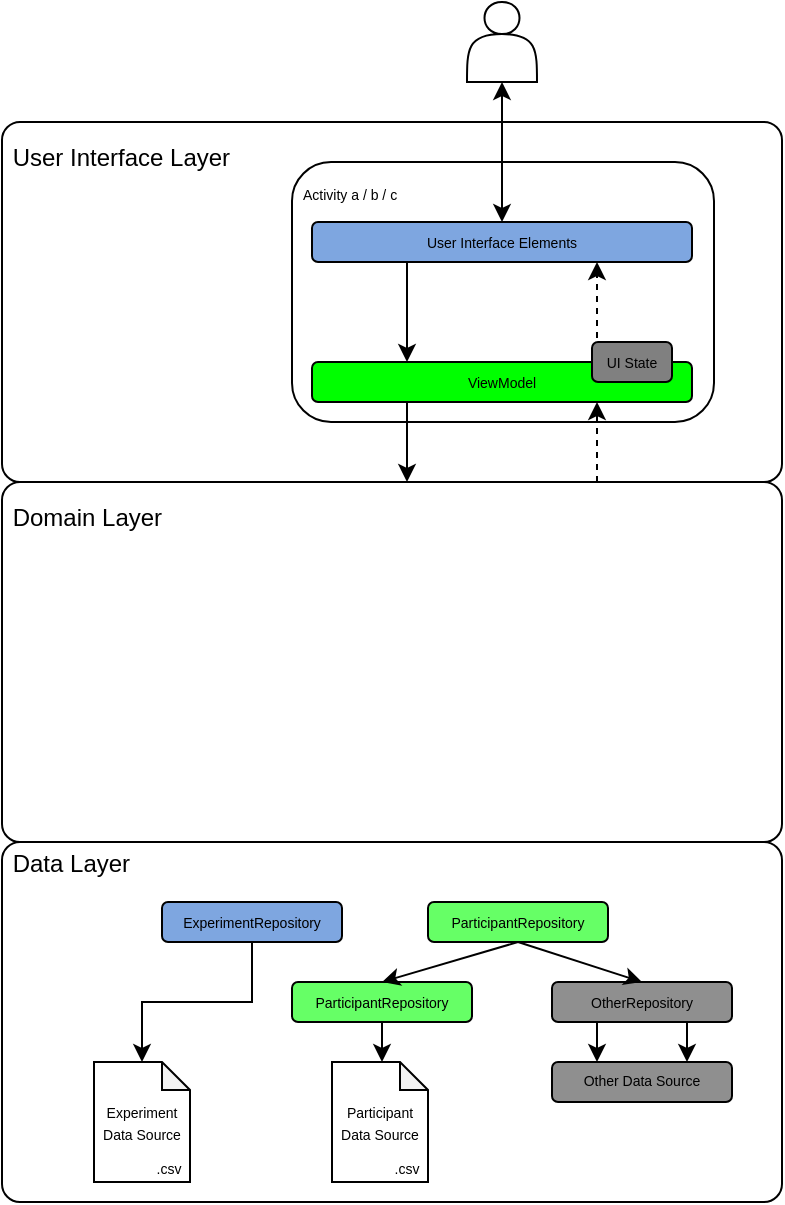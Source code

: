 <mxfile version="21.6.1" type="device">
  <diagram name="Page-1" id="OpWTwDbj9fGWJGAPWJQz">
    <mxGraphModel dx="819" dy="1078" grid="1" gridSize="10" guides="1" tooltips="1" connect="1" arrows="1" fold="1" page="1" pageScale="1" pageWidth="390" pageHeight="200" math="0" shadow="0">
      <root>
        <mxCell id="0" />
        <mxCell id="1" parent="0" />
        <mxCell id="vBTqLdXRIyOvVhQML8VP-46" value="&amp;nbsp;User Interface Layer&lt;br&gt;&lt;br&gt;&lt;br&gt;&lt;br&gt;&lt;br&gt;&lt;br&gt;&lt;br&gt;&lt;br&gt;&lt;br&gt;&lt;br&gt;&lt;br&gt;" style="rounded=1;whiteSpace=wrap;html=1;align=left;arcSize=5;" vertex="1" parent="1">
          <mxGeometry y="-350" width="390" height="180" as="geometry" />
        </mxCell>
        <mxCell id="vBTqLdXRIyOvVhQML8VP-80" value="&lt;div style=&quot;&quot;&gt;&lt;span style=&quot;font-size: 7px; background-color: initial;&quot;&gt;&amp;nbsp; Activity a / b / c&lt;/span&gt;&lt;/div&gt;&lt;font style=&quot;font-size: 7px;&quot;&gt;&lt;br&gt;&lt;br&gt;&lt;br&gt;&lt;br&gt;&lt;br&gt;&lt;br&gt;&lt;br&gt;&lt;/font&gt;" style="rounded=1;whiteSpace=wrap;html=1;align=left;" vertex="1" parent="1">
          <mxGeometry x="145" y="-330" width="211" height="130" as="geometry" />
        </mxCell>
        <mxCell id="ATXnocJcbOEIk6kjFFpH-1" value="&amp;nbsp;Data Layer&lt;br&gt;&lt;br&gt;&lt;br&gt;&lt;br&gt;&lt;br&gt;&lt;br&gt;&lt;br&gt;&lt;br&gt;&lt;br&gt;&lt;br&gt;&lt;br&gt;&lt;br&gt;" style="rounded=1;whiteSpace=wrap;html=1;align=left;arcSize=5;" parent="1" vertex="1">
          <mxGeometry y="10" width="390" height="180" as="geometry" />
        </mxCell>
        <mxCell id="vBTqLdXRIyOvVhQML8VP-19" style="edgeStyle=orthogonalEdgeStyle;rounded=0;orthogonalLoop=1;jettySize=auto;html=1;entryX=0.5;entryY=0;entryDx=0;entryDy=0;entryPerimeter=0;" edge="1" parent="1" source="JxlkHMdp25saiBgIkoPC-1" target="vBTqLdXRIyOvVhQML8VP-18">
          <mxGeometry relative="1" as="geometry" />
        </mxCell>
        <mxCell id="JxlkHMdp25saiBgIkoPC-1" value="&lt;p style=&quot;line-height: 70%;&quot;&gt;&lt;font style=&quot;font-size: 7px;&quot;&gt;ExperimentRepository&lt;/font&gt;&lt;/p&gt;" style="rounded=1;whiteSpace=wrap;html=1;fillColor=#7EA6E0;" parent="1" vertex="1">
          <mxGeometry x="80" y="40" width="90" height="20" as="geometry" />
        </mxCell>
        <mxCell id="JxlkHMdp25saiBgIkoPC-2" value="&lt;p style=&quot;line-height: 70%;&quot;&gt;&lt;font style=&quot;font-size: 7px;&quot;&gt;ParticipantRepository&lt;/font&gt;&lt;/p&gt;" style="rounded=1;whiteSpace=wrap;html=1;fillColor=#66FF66;" parent="1" vertex="1">
          <mxGeometry x="213" y="40" width="90" height="20" as="geometry" />
        </mxCell>
        <mxCell id="vBTqLdXRIyOvVhQML8VP-21" style="edgeStyle=orthogonalEdgeStyle;rounded=0;orthogonalLoop=1;jettySize=auto;html=1;entryX=0.5;entryY=0;entryDx=0;entryDy=0;entryPerimeter=0;" edge="1" parent="1" source="JxlkHMdp25saiBgIkoPC-4">
          <mxGeometry relative="1" as="geometry">
            <mxPoint x="190.0" y="120" as="targetPoint" />
          </mxGeometry>
        </mxCell>
        <mxCell id="JxlkHMdp25saiBgIkoPC-4" value="&lt;p style=&quot;line-height: 70%;&quot;&gt;&lt;font style=&quot;font-size: 7px;&quot;&gt;ParticipantRepository&lt;/font&gt;&lt;/p&gt;" style="rounded=1;whiteSpace=wrap;html=1;fillColor=#66FF66;" parent="1" vertex="1">
          <mxGeometry x="145" y="80" width="90" height="20" as="geometry" />
        </mxCell>
        <mxCell id="JxlkHMdp25saiBgIkoPC-5" value="&lt;p style=&quot;line-height: 70%;&quot;&gt;&lt;font style=&quot;font-size: 7px;&quot;&gt;OtherRepository&lt;/font&gt;&lt;/p&gt;" style="rounded=1;whiteSpace=wrap;html=1;fillColor=#8f8f8f;" parent="1" vertex="1">
          <mxGeometry x="275" y="80" width="90" height="20" as="geometry" />
        </mxCell>
        <mxCell id="JxlkHMdp25saiBgIkoPC-7" value="&lt;p style=&quot;line-height: 70%; font-size: 7px;&quot;&gt;&lt;font style=&quot;font-size: 7px;&quot;&gt;Other Data Source&lt;/font&gt;&lt;/p&gt;" style="rounded=1;whiteSpace=wrap;html=1;fillColor=#8f8f8f;" parent="1" vertex="1">
          <mxGeometry x="275" y="120" width="90" height="20" as="geometry" />
        </mxCell>
        <mxCell id="JxlkHMdp25saiBgIkoPC-11" value="" style="endArrow=classic;html=1;rounded=0;exitX=0.5;exitY=1;exitDx=0;exitDy=0;entryX=0.5;entryY=0;entryDx=0;entryDy=0;" parent="1" source="JxlkHMdp25saiBgIkoPC-2" target="JxlkHMdp25saiBgIkoPC-4" edge="1">
          <mxGeometry width="50" height="50" relative="1" as="geometry">
            <mxPoint x="108" y="70" as="sourcePoint" />
            <mxPoint x="108" y="105" as="targetPoint" />
          </mxGeometry>
        </mxCell>
        <mxCell id="JxlkHMdp25saiBgIkoPC-12" value="" style="endArrow=classic;html=1;rounded=0;entryX=0.5;entryY=0;entryDx=0;entryDy=0;exitX=0.5;exitY=1;exitDx=0;exitDy=0;" parent="1" source="JxlkHMdp25saiBgIkoPC-2" target="JxlkHMdp25saiBgIkoPC-5" edge="1">
          <mxGeometry width="50" height="50" relative="1" as="geometry">
            <mxPoint x="275" y="60" as="sourcePoint" />
            <mxPoint x="220" y="105" as="targetPoint" />
          </mxGeometry>
        </mxCell>
        <mxCell id="JxlkHMdp25saiBgIkoPC-15" value="" style="endArrow=classic;html=1;rounded=0;exitX=0.25;exitY=1;exitDx=0;exitDy=0;entryX=0.25;entryY=0;entryDx=0;entryDy=0;" parent="1" source="JxlkHMdp25saiBgIkoPC-5" target="JxlkHMdp25saiBgIkoPC-7" edge="1">
          <mxGeometry width="50" height="50" relative="1" as="geometry">
            <mxPoint x="248" y="135" as="sourcePoint" />
            <mxPoint x="248" y="170" as="targetPoint" />
          </mxGeometry>
        </mxCell>
        <mxCell id="JxlkHMdp25saiBgIkoPC-16" value="" style="endArrow=classic;html=1;rounded=0;exitX=0.75;exitY=1;exitDx=0;exitDy=0;entryX=0.75;entryY=0;entryDx=0;entryDy=0;" parent="1" source="JxlkHMdp25saiBgIkoPC-5" target="JxlkHMdp25saiBgIkoPC-7" edge="1">
          <mxGeometry width="50" height="50" relative="1" as="geometry">
            <mxPoint x="322" y="135" as="sourcePoint" />
            <mxPoint x="322" y="170" as="targetPoint" />
          </mxGeometry>
        </mxCell>
        <mxCell id="vBTqLdXRIyOvVhQML8VP-24" value="" style="group" vertex="1" connectable="0" parent="1">
          <mxGeometry x="46" y="120" width="48" height="60" as="geometry" />
        </mxCell>
        <mxCell id="vBTqLdXRIyOvVhQML8VP-18" value="&lt;p style=&quot;line-height: 70%;&quot;&gt;&lt;span style=&quot;font-size: 7px; background-color: initial;&quot;&gt;Experiment Data Source&lt;/span&gt;&lt;br&gt;&lt;/p&gt;" style="shape=note;whiteSpace=wrap;html=1;backgroundOutline=1;darkOpacity=0.05;aspect=fixed;size=14;" vertex="1" parent="vBTqLdXRIyOvVhQML8VP-24">
          <mxGeometry width="48" height="60" as="geometry" />
        </mxCell>
        <mxCell id="vBTqLdXRIyOvVhQML8VP-22" value="&lt;font style=&quot;font-size: 7px;&quot;&gt;.csv&lt;/font&gt;" style="text;html=1;strokeColor=none;fillColor=none;align=center;verticalAlign=middle;whiteSpace=wrap;rounded=0;" vertex="1" parent="vBTqLdXRIyOvVhQML8VP-24">
          <mxGeometry x="28" y="47" width="19" height="10" as="geometry" />
        </mxCell>
        <mxCell id="vBTqLdXRIyOvVhQML8VP-25" value="" style="group" vertex="1" connectable="0" parent="1">
          <mxGeometry x="165" y="120" width="48" height="60" as="geometry" />
        </mxCell>
        <mxCell id="vBTqLdXRIyOvVhQML8VP-26" value="&lt;p style=&quot;line-height: 70%;&quot;&gt;&lt;span style=&quot;font-size: 7px; background-color: initial;&quot;&gt;Participant Data Source&lt;/span&gt;&lt;br&gt;&lt;/p&gt;" style="shape=note;whiteSpace=wrap;html=1;backgroundOutline=1;darkOpacity=0.05;aspect=fixed;size=14;" vertex="1" parent="vBTqLdXRIyOvVhQML8VP-25">
          <mxGeometry width="48" height="60" as="geometry" />
        </mxCell>
        <mxCell id="vBTqLdXRIyOvVhQML8VP-27" value="&lt;font style=&quot;font-size: 7px;&quot;&gt;.csv&lt;/font&gt;" style="text;html=1;strokeColor=none;fillColor=none;align=center;verticalAlign=middle;whiteSpace=wrap;rounded=0;" vertex="1" parent="vBTqLdXRIyOvVhQML8VP-25">
          <mxGeometry x="28" y="47" width="19" height="10" as="geometry" />
        </mxCell>
        <mxCell id="vBTqLdXRIyOvVhQML8VP-28" value="&amp;nbsp;Domain Layer&lt;br&gt;&lt;br&gt;&lt;br&gt;&lt;br&gt;&lt;br&gt;&lt;br&gt;&lt;br&gt;&lt;br&gt;&lt;br&gt;&lt;br&gt;&lt;br&gt;" style="rounded=1;whiteSpace=wrap;html=1;align=left;arcSize=5;" vertex="1" parent="1">
          <mxGeometry y="-170" width="390" height="180" as="geometry" />
        </mxCell>
        <mxCell id="vBTqLdXRIyOvVhQML8VP-72" value="" style="endArrow=classic;html=1;rounded=0;entryX=0.75;entryY=1;entryDx=0;entryDy=0;exitX=0.75;exitY=0;exitDx=0;exitDy=0;dashed=1;" edge="1" parent="1" source="vBTqLdXRIyOvVhQML8VP-65" target="vBTqLdXRIyOvVhQML8VP-66">
          <mxGeometry width="50" height="50" relative="1" as="geometry">
            <mxPoint x="300" y="-260" as="sourcePoint" />
            <mxPoint x="160" y="-260" as="targetPoint" />
          </mxGeometry>
        </mxCell>
        <mxCell id="vBTqLdXRIyOvVhQML8VP-74" value="" style="endArrow=classic;html=1;rounded=0;entryX=0.25;entryY=0;entryDx=0;entryDy=0;exitX=0.25;exitY=1;exitDx=0;exitDy=0;" edge="1" parent="1" source="vBTqLdXRIyOvVhQML8VP-65">
          <mxGeometry width="50" height="50" relative="1" as="geometry">
            <mxPoint x="110" y="-180" as="sourcePoint" />
            <mxPoint x="202.5" y="-170" as="targetPoint" />
          </mxGeometry>
        </mxCell>
        <mxCell id="vBTqLdXRIyOvVhQML8VP-76" value="" style="shape=actor;whiteSpace=wrap;html=1;" vertex="1" parent="1">
          <mxGeometry x="232.5" y="-410" width="35" height="40" as="geometry" />
        </mxCell>
        <mxCell id="vBTqLdXRIyOvVhQML8VP-78" value="" style="endArrow=classic;html=1;rounded=0;entryX=0.5;entryY=0;entryDx=0;entryDy=0;exitX=0.5;exitY=1;exitDx=0;exitDy=0;startArrow=classic;startFill=1;" edge="1" parent="1" source="vBTqLdXRIyOvVhQML8VP-76" target="vBTqLdXRIyOvVhQML8VP-66">
          <mxGeometry width="50" height="50" relative="1" as="geometry">
            <mxPoint x="171" y="-430" as="sourcePoint" />
            <mxPoint x="170" y="-380" as="targetPoint" />
          </mxGeometry>
        </mxCell>
        <mxCell id="vBTqLdXRIyOvVhQML8VP-66" value="&lt;p style=&quot;line-height: 70%;&quot;&gt;&lt;font style=&quot;font-size: 7px;&quot;&gt;User Interface Elements&lt;/font&gt;&lt;/p&gt;" style="rounded=1;whiteSpace=wrap;html=1;fillColor=#7EA6E0;" vertex="1" parent="1">
          <mxGeometry x="155" y="-300" width="190" height="20" as="geometry" />
        </mxCell>
        <mxCell id="vBTqLdXRIyOvVhQML8VP-65" value="&lt;p style=&quot;line-height: 70%;&quot;&gt;&lt;font style=&quot;font-size: 7px;&quot;&gt;ViewModel&lt;/font&gt;&lt;/p&gt;" style="rounded=1;whiteSpace=wrap;html=1;fillColor=#00FF00;" vertex="1" parent="1">
          <mxGeometry x="155" y="-230" width="190" height="20" as="geometry" />
        </mxCell>
        <mxCell id="vBTqLdXRIyOvVhQML8VP-73" value="" style="endArrow=classic;html=1;rounded=0;entryX=0.75;entryY=1;entryDx=0;entryDy=0;exitX=0.75;exitY=0;exitDx=0;exitDy=0;dashed=1;" edge="1" parent="1" target="vBTqLdXRIyOvVhQML8VP-65">
          <mxGeometry width="50" height="50" relative="1" as="geometry">
            <mxPoint x="297.5" y="-170" as="sourcePoint" />
            <mxPoint x="295" y="-230" as="targetPoint" />
          </mxGeometry>
        </mxCell>
        <mxCell id="vBTqLdXRIyOvVhQML8VP-70" value="&lt;p style=&quot;line-height: 70%;&quot;&gt;&lt;font style=&quot;font-size: 7px;&quot;&gt;UI State&lt;/font&gt;&lt;/p&gt;" style="rounded=1;whiteSpace=wrap;html=1;fillColor=#808080;" vertex="1" parent="1">
          <mxGeometry x="295" y="-240" width="40" height="20" as="geometry" />
        </mxCell>
        <mxCell id="vBTqLdXRIyOvVhQML8VP-86" value="" style="endArrow=classic;html=1;rounded=0;entryX=0.25;entryY=0;entryDx=0;entryDy=0;exitX=0.25;exitY=1;exitDx=0;exitDy=0;" edge="1" parent="1" source="vBTqLdXRIyOvVhQML8VP-66" target="vBTqLdXRIyOvVhQML8VP-65">
          <mxGeometry width="50" height="50" relative="1" as="geometry">
            <mxPoint x="213" y="-270" as="sourcePoint" />
            <mxPoint x="212" y="-220" as="targetPoint" />
          </mxGeometry>
        </mxCell>
      </root>
    </mxGraphModel>
  </diagram>
</mxfile>
